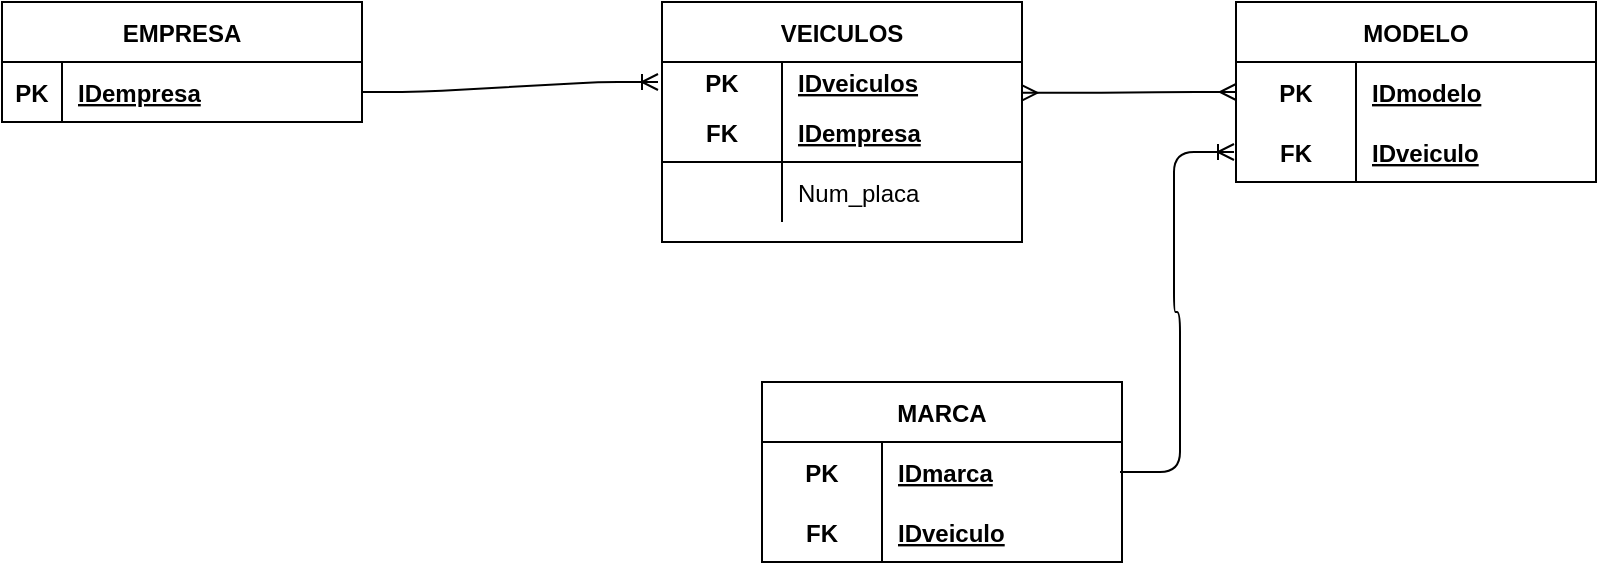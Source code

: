 <mxfile version="14.6.13" type="device"><diagram id="CzlToLigW1zeWxNb36vA" name="logico locadora"><mxGraphModel dx="1185" dy="685" grid="1" gridSize="10" guides="1" tooltips="1" connect="1" arrows="1" fold="1" page="1" pageScale="1" pageWidth="827" pageHeight="1169" math="0" shadow="0"><root><mxCell id="0"/><mxCell id="1" parent="0"/><mxCell id="CC8OTjhNzNUi3BatTh62-3" value="EMPRESA" style="shape=table;startSize=30;container=1;collapsible=1;childLayout=tableLayout;fixedRows=1;rowLines=0;fontStyle=1;align=center;resizeLast=1;" vertex="1" parent="1"><mxGeometry x="30" width="180" height="60" as="geometry"/></mxCell><mxCell id="CC8OTjhNzNUi3BatTh62-4" value="" style="shape=partialRectangle;collapsible=0;dropTarget=0;pointerEvents=0;fillColor=none;top=0;left=0;bottom=1;right=0;points=[[0,0.5],[1,0.5]];portConstraint=eastwest;" vertex="1" parent="CC8OTjhNzNUi3BatTh62-3"><mxGeometry y="30" width="180" height="30" as="geometry"/></mxCell><mxCell id="CC8OTjhNzNUi3BatTh62-5" value="PK" style="shape=partialRectangle;connectable=0;fillColor=none;top=0;left=0;bottom=0;right=0;fontStyle=1;overflow=hidden;" vertex="1" parent="CC8OTjhNzNUi3BatTh62-4"><mxGeometry width="30" height="30" as="geometry"/></mxCell><mxCell id="CC8OTjhNzNUi3BatTh62-6" value="IDempresa" style="shape=partialRectangle;connectable=0;fillColor=none;top=0;left=0;bottom=0;right=0;align=left;spacingLeft=6;fontStyle=5;overflow=hidden;" vertex="1" parent="CC8OTjhNzNUi3BatTh62-4"><mxGeometry x="30" width="150" height="30" as="geometry"/></mxCell><mxCell id="CC8OTjhNzNUi3BatTh62-16" value="VEICULOS" style="shape=table;startSize=30;container=1;collapsible=1;childLayout=tableLayout;fixedRows=1;rowLines=0;fontStyle=1;align=center;resizeLast=1;" vertex="1" parent="1"><mxGeometry x="360" width="180" height="120" as="geometry"/></mxCell><mxCell id="CC8OTjhNzNUi3BatTh62-17" value="" style="shape=partialRectangle;collapsible=0;dropTarget=0;pointerEvents=0;fillColor=none;top=0;left=0;bottom=0;right=0;points=[[0,0.5],[1,0.5]];portConstraint=eastwest;" vertex="1" parent="CC8OTjhNzNUi3BatTh62-16"><mxGeometry y="30" width="180" height="20" as="geometry"/></mxCell><mxCell id="CC8OTjhNzNUi3BatTh62-18" value="PK" style="shape=partialRectangle;connectable=0;fillColor=none;top=0;left=0;bottom=0;right=0;fontStyle=1;overflow=hidden;" vertex="1" parent="CC8OTjhNzNUi3BatTh62-17"><mxGeometry width="60" height="20" as="geometry"/></mxCell><mxCell id="CC8OTjhNzNUi3BatTh62-19" value="IDveiculos" style="shape=partialRectangle;connectable=0;fillColor=none;top=0;left=0;bottom=0;right=0;align=left;spacingLeft=6;fontStyle=5;overflow=hidden;" vertex="1" parent="CC8OTjhNzNUi3BatTh62-17"><mxGeometry x="60" width="120" height="20" as="geometry"/></mxCell><mxCell id="CC8OTjhNzNUi3BatTh62-20" value="" style="shape=partialRectangle;collapsible=0;dropTarget=0;pointerEvents=0;fillColor=none;top=0;left=0;bottom=1;right=0;points=[[0,0.5],[1,0.5]];portConstraint=eastwest;" vertex="1" parent="CC8OTjhNzNUi3BatTh62-16"><mxGeometry y="50" width="180" height="30" as="geometry"/></mxCell><mxCell id="CC8OTjhNzNUi3BatTh62-21" value="FK" style="shape=partialRectangle;connectable=0;fillColor=none;top=0;left=0;bottom=0;right=0;fontStyle=1;overflow=hidden;" vertex="1" parent="CC8OTjhNzNUi3BatTh62-20"><mxGeometry width="60" height="30" as="geometry"/></mxCell><mxCell id="CC8OTjhNzNUi3BatTh62-22" value="IDempresa" style="shape=partialRectangle;connectable=0;fillColor=none;top=0;left=0;bottom=0;right=0;align=left;spacingLeft=6;fontStyle=5;overflow=hidden;" vertex="1" parent="CC8OTjhNzNUi3BatTh62-20"><mxGeometry x="60" width="120" height="30" as="geometry"/></mxCell><mxCell id="CC8OTjhNzNUi3BatTh62-23" value="" style="shape=partialRectangle;collapsible=0;dropTarget=0;pointerEvents=0;fillColor=none;top=0;left=0;bottom=0;right=0;points=[[0,0.5],[1,0.5]];portConstraint=eastwest;" vertex="1" parent="CC8OTjhNzNUi3BatTh62-16"><mxGeometry y="80" width="180" height="30" as="geometry"/></mxCell><mxCell id="CC8OTjhNzNUi3BatTh62-24" value="" style="shape=partialRectangle;connectable=0;fillColor=none;top=0;left=0;bottom=0;right=0;editable=1;overflow=hidden;" vertex="1" parent="CC8OTjhNzNUi3BatTh62-23"><mxGeometry width="60" height="30" as="geometry"/></mxCell><mxCell id="CC8OTjhNzNUi3BatTh62-25" value="Num_placa" style="shape=partialRectangle;connectable=0;fillColor=none;top=0;left=0;bottom=0;right=0;align=left;spacingLeft=6;overflow=hidden;" vertex="1" parent="CC8OTjhNzNUi3BatTh62-23"><mxGeometry x="60" width="120" height="30" as="geometry"/></mxCell><mxCell id="CC8OTjhNzNUi3BatTh62-29" value="" style="edgeStyle=entityRelationEdgeStyle;fontSize=12;html=1;endArrow=ERoneToMany;exitX=1;exitY=0.5;exitDx=0;exitDy=0;" edge="1" parent="1" source="CC8OTjhNzNUi3BatTh62-4"><mxGeometry width="100" height="100" relative="1" as="geometry"><mxPoint x="340" y="260" as="sourcePoint"/><mxPoint x="358" y="40" as="targetPoint"/></mxGeometry></mxCell><mxCell id="CC8OTjhNzNUi3BatTh62-30" value="MODELO" style="shape=table;startSize=30;container=1;collapsible=1;childLayout=tableLayout;fixedRows=1;rowLines=0;fontStyle=1;align=center;resizeLast=1;" vertex="1" parent="1"><mxGeometry x="647" width="180" height="90" as="geometry"/></mxCell><mxCell id="CC8OTjhNzNUi3BatTh62-31" value="" style="shape=partialRectangle;collapsible=0;dropTarget=0;pointerEvents=0;fillColor=none;top=0;left=0;bottom=0;right=0;points=[[0,0.5],[1,0.5]];portConstraint=eastwest;" vertex="1" parent="CC8OTjhNzNUi3BatTh62-30"><mxGeometry y="30" width="180" height="30" as="geometry"/></mxCell><mxCell id="CC8OTjhNzNUi3BatTh62-32" value="PK" style="shape=partialRectangle;connectable=0;fillColor=none;top=0;left=0;bottom=0;right=0;fontStyle=1;overflow=hidden;" vertex="1" parent="CC8OTjhNzNUi3BatTh62-31"><mxGeometry width="60" height="30" as="geometry"/></mxCell><mxCell id="CC8OTjhNzNUi3BatTh62-33" value="IDmodelo" style="shape=partialRectangle;connectable=0;fillColor=none;top=0;left=0;bottom=0;right=0;align=left;spacingLeft=6;fontStyle=5;overflow=hidden;" vertex="1" parent="CC8OTjhNzNUi3BatTh62-31"><mxGeometry x="60" width="120" height="30" as="geometry"/></mxCell><mxCell id="CC8OTjhNzNUi3BatTh62-34" value="" style="shape=partialRectangle;collapsible=0;dropTarget=0;pointerEvents=0;fillColor=none;top=0;left=0;bottom=1;right=0;points=[[0,0.5],[1,0.5]];portConstraint=eastwest;" vertex="1" parent="CC8OTjhNzNUi3BatTh62-30"><mxGeometry y="60" width="180" height="30" as="geometry"/></mxCell><mxCell id="CC8OTjhNzNUi3BatTh62-35" value="FK" style="shape=partialRectangle;connectable=0;fillColor=none;top=0;left=0;bottom=0;right=0;fontStyle=1;overflow=hidden;" vertex="1" parent="CC8OTjhNzNUi3BatTh62-34"><mxGeometry width="60" height="30" as="geometry"/></mxCell><mxCell id="CC8OTjhNzNUi3BatTh62-36" value="IDveiculo" style="shape=partialRectangle;connectable=0;fillColor=none;top=0;left=0;bottom=0;right=0;align=left;spacingLeft=6;fontStyle=5;overflow=hidden;" vertex="1" parent="CC8OTjhNzNUi3BatTh62-34"><mxGeometry x="60" width="120" height="30" as="geometry"/></mxCell><mxCell id="CC8OTjhNzNUi3BatTh62-44" value="" style="edgeStyle=entityRelationEdgeStyle;fontSize=12;html=1;endArrow=ERmany;startArrow=ERmany;entryX=0;entryY=0.5;entryDx=0;entryDy=0;exitX=0.998;exitY=0.771;exitDx=0;exitDy=0;exitPerimeter=0;" edge="1" parent="1" source="CC8OTjhNzNUi3BatTh62-17" target="CC8OTjhNzNUi3BatTh62-31"><mxGeometry width="100" height="100" relative="1" as="geometry"><mxPoint x="510" y="200" as="sourcePoint"/><mxPoint x="610" y="100" as="targetPoint"/></mxGeometry></mxCell><mxCell id="CC8OTjhNzNUi3BatTh62-45" value="MARCA" style="shape=table;startSize=30;container=1;collapsible=1;childLayout=tableLayout;fixedRows=1;rowLines=0;fontStyle=1;align=center;resizeLast=1;" vertex="1" parent="1"><mxGeometry x="410" y="190" width="180" height="90" as="geometry"/></mxCell><mxCell id="CC8OTjhNzNUi3BatTh62-46" value="" style="shape=partialRectangle;collapsible=0;dropTarget=0;pointerEvents=0;fillColor=none;top=0;left=0;bottom=0;right=0;points=[[0,0.5],[1,0.5]];portConstraint=eastwest;" vertex="1" parent="CC8OTjhNzNUi3BatTh62-45"><mxGeometry y="30" width="180" height="30" as="geometry"/></mxCell><mxCell id="CC8OTjhNzNUi3BatTh62-47" value="PK" style="shape=partialRectangle;connectable=0;fillColor=none;top=0;left=0;bottom=0;right=0;fontStyle=1;overflow=hidden;" vertex="1" parent="CC8OTjhNzNUi3BatTh62-46"><mxGeometry width="60" height="30" as="geometry"/></mxCell><mxCell id="CC8OTjhNzNUi3BatTh62-48" value="IDmarca" style="shape=partialRectangle;connectable=0;fillColor=none;top=0;left=0;bottom=0;right=0;align=left;spacingLeft=6;fontStyle=5;overflow=hidden;" vertex="1" parent="CC8OTjhNzNUi3BatTh62-46"><mxGeometry x="60" width="120" height="30" as="geometry"/></mxCell><mxCell id="CC8OTjhNzNUi3BatTh62-49" value="" style="shape=partialRectangle;collapsible=0;dropTarget=0;pointerEvents=0;fillColor=none;top=0;left=0;bottom=1;right=0;points=[[0,0.5],[1,0.5]];portConstraint=eastwest;" vertex="1" parent="CC8OTjhNzNUi3BatTh62-45"><mxGeometry y="60" width="180" height="30" as="geometry"/></mxCell><mxCell id="CC8OTjhNzNUi3BatTh62-50" value="FK" style="shape=partialRectangle;connectable=0;fillColor=none;top=0;left=0;bottom=0;right=0;fontStyle=1;overflow=hidden;" vertex="1" parent="CC8OTjhNzNUi3BatTh62-49"><mxGeometry width="60" height="30" as="geometry"/></mxCell><mxCell id="CC8OTjhNzNUi3BatTh62-51" value="IDveiculo" style="shape=partialRectangle;connectable=0;fillColor=none;top=0;left=0;bottom=0;right=0;align=left;spacingLeft=6;fontStyle=5;overflow=hidden;" vertex="1" parent="CC8OTjhNzNUi3BatTh62-49"><mxGeometry x="60" width="120" height="30" as="geometry"/></mxCell><mxCell id="CC8OTjhNzNUi3BatTh62-58" value="" style="edgeStyle=entityRelationEdgeStyle;fontSize=12;html=1;endArrow=ERoneToMany;" edge="1" parent="1"><mxGeometry width="100" height="100" relative="1" as="geometry"><mxPoint x="589" y="235.0" as="sourcePoint"/><mxPoint x="646" y="75" as="targetPoint"/></mxGeometry></mxCell></root></mxGraphModel></diagram></mxfile>